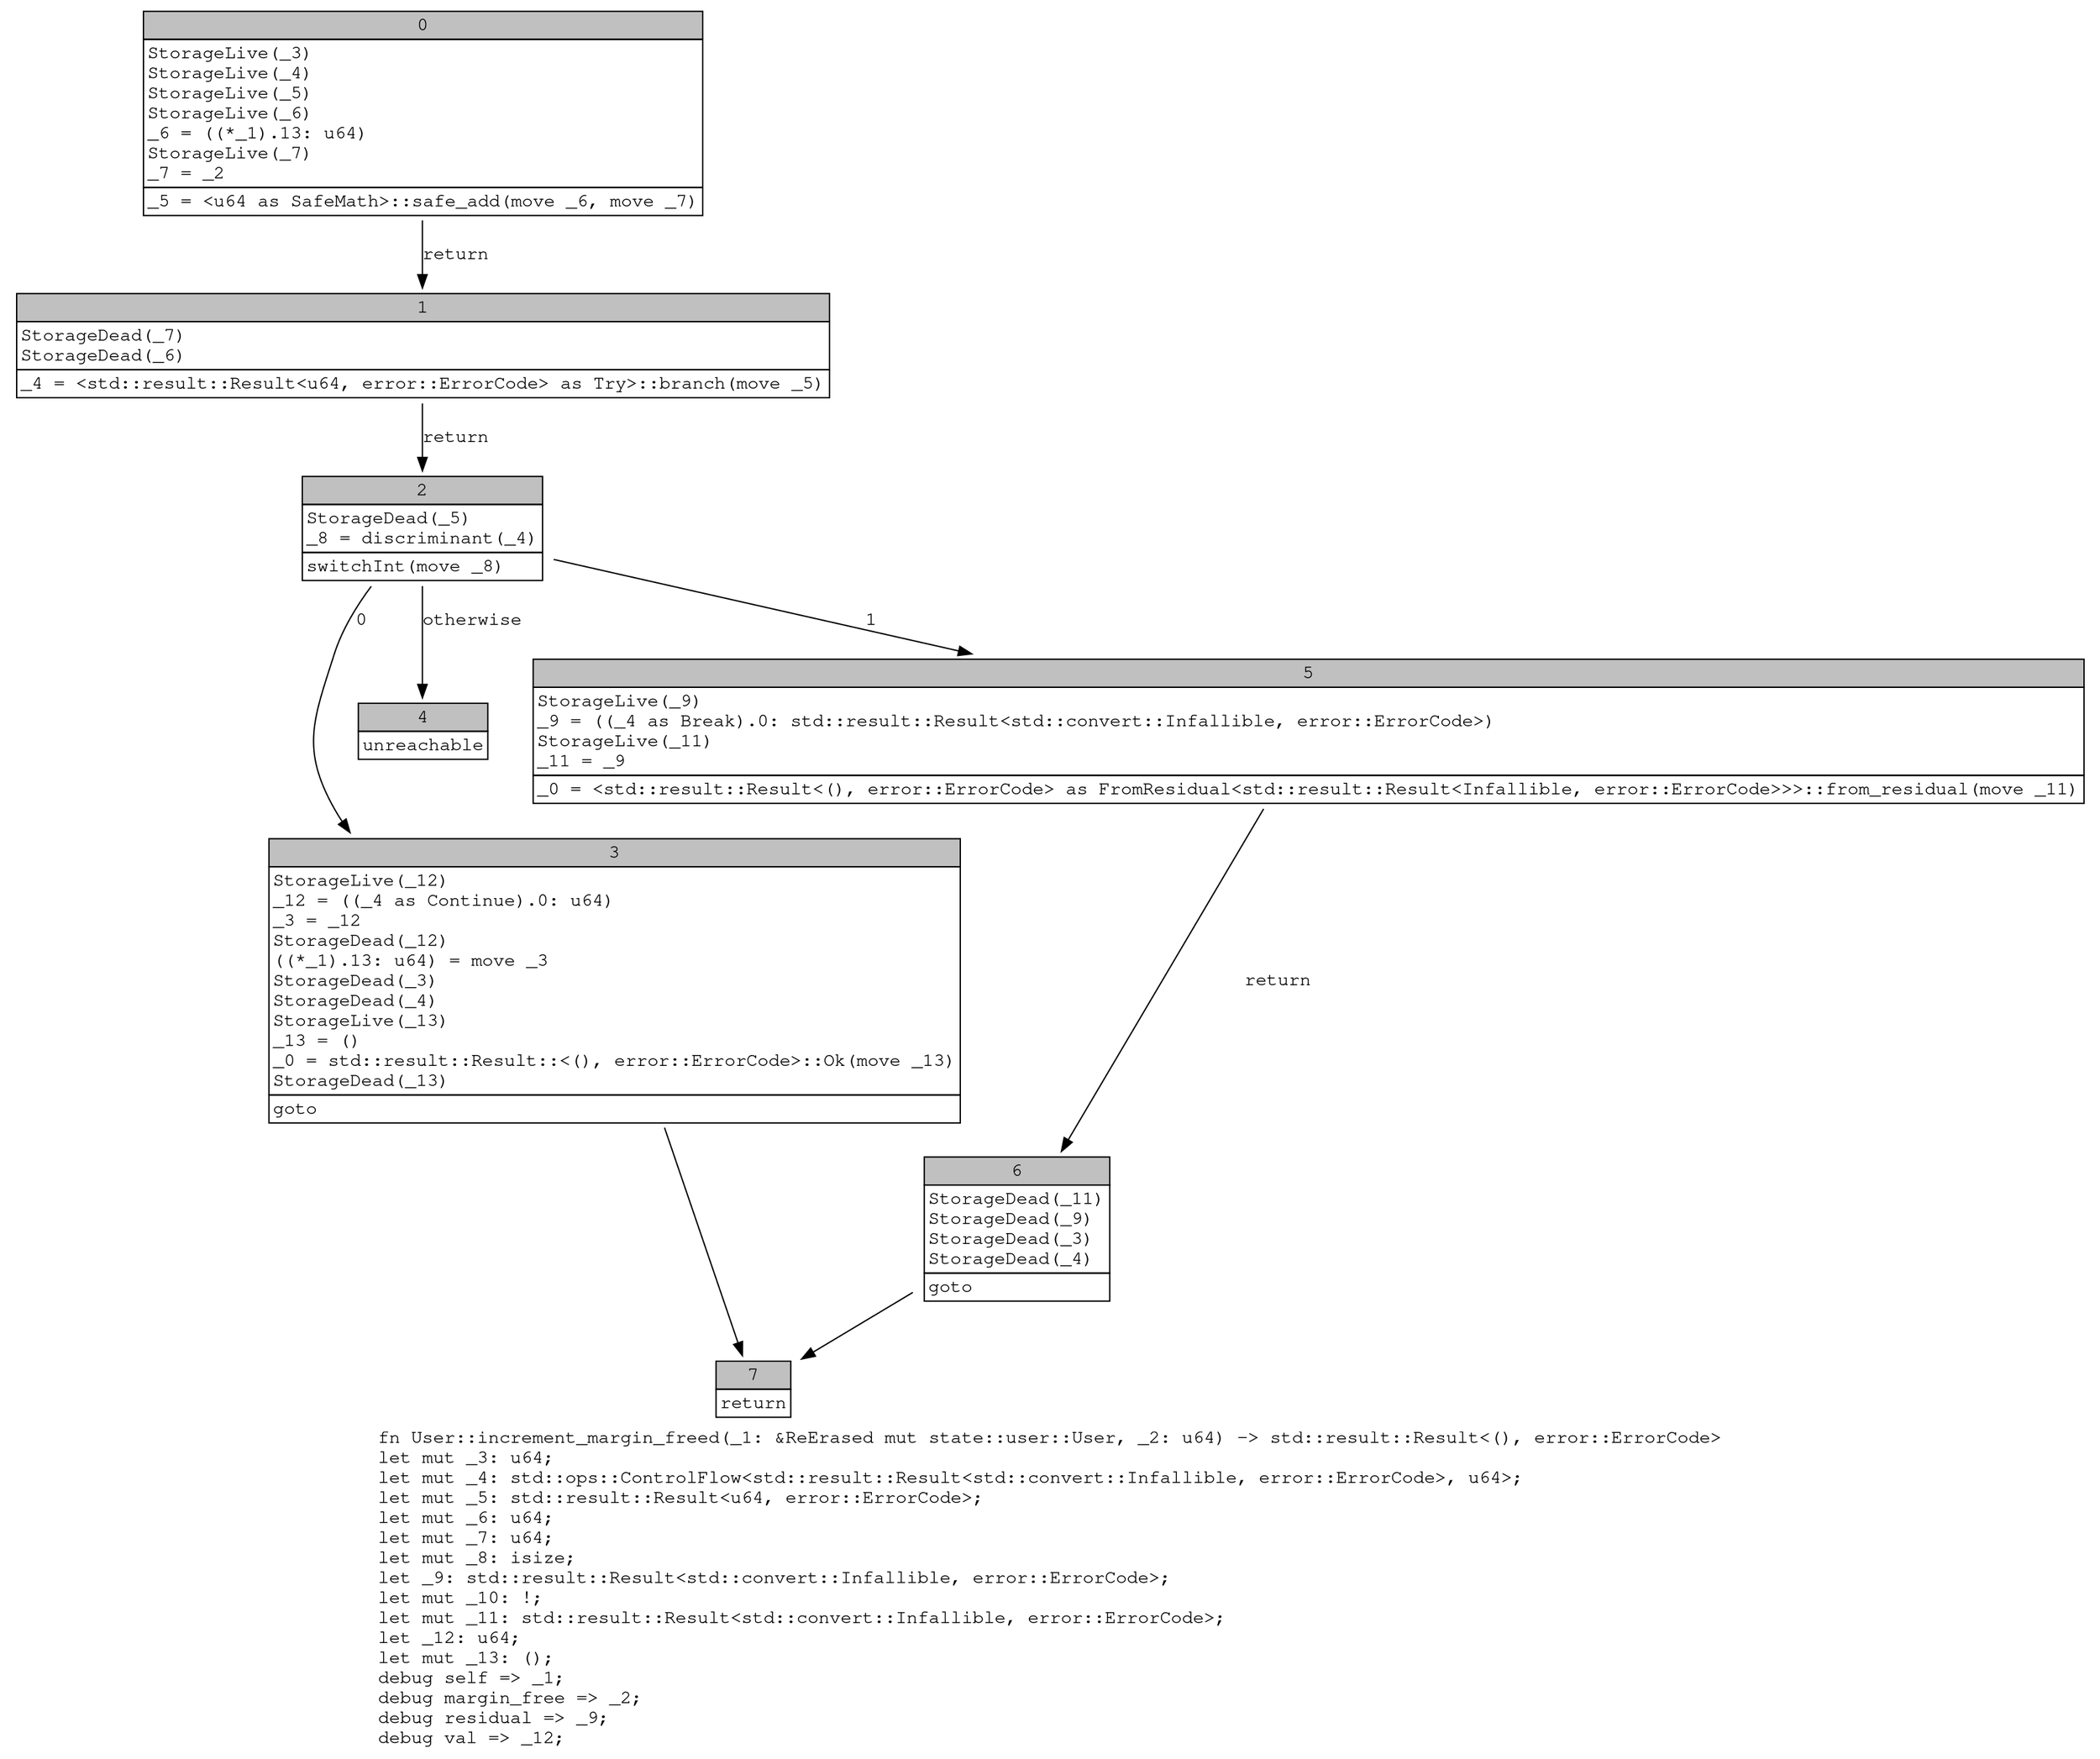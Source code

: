 digraph Mir_0_4313 {
    graph [fontname="Courier, monospace"];
    node [fontname="Courier, monospace"];
    edge [fontname="Courier, monospace"];
    label=<fn User::increment_margin_freed(_1: &amp;ReErased mut state::user::User, _2: u64) -&gt; std::result::Result&lt;(), error::ErrorCode&gt;<br align="left"/>let mut _3: u64;<br align="left"/>let mut _4: std::ops::ControlFlow&lt;std::result::Result&lt;std::convert::Infallible, error::ErrorCode&gt;, u64&gt;;<br align="left"/>let mut _5: std::result::Result&lt;u64, error::ErrorCode&gt;;<br align="left"/>let mut _6: u64;<br align="left"/>let mut _7: u64;<br align="left"/>let mut _8: isize;<br align="left"/>let _9: std::result::Result&lt;std::convert::Infallible, error::ErrorCode&gt;;<br align="left"/>let mut _10: !;<br align="left"/>let mut _11: std::result::Result&lt;std::convert::Infallible, error::ErrorCode&gt;;<br align="left"/>let _12: u64;<br align="left"/>let mut _13: ();<br align="left"/>debug self =&gt; _1;<br align="left"/>debug margin_free =&gt; _2;<br align="left"/>debug residual =&gt; _9;<br align="left"/>debug val =&gt; _12;<br align="left"/>>;
    bb0__0_4313 [shape="none", label=<<table border="0" cellborder="1" cellspacing="0"><tr><td bgcolor="gray" align="center" colspan="1">0</td></tr><tr><td align="left" balign="left">StorageLive(_3)<br/>StorageLive(_4)<br/>StorageLive(_5)<br/>StorageLive(_6)<br/>_6 = ((*_1).13: u64)<br/>StorageLive(_7)<br/>_7 = _2<br/></td></tr><tr><td align="left">_5 = &lt;u64 as SafeMath&gt;::safe_add(move _6, move _7)</td></tr></table>>];
    bb1__0_4313 [shape="none", label=<<table border="0" cellborder="1" cellspacing="0"><tr><td bgcolor="gray" align="center" colspan="1">1</td></tr><tr><td align="left" balign="left">StorageDead(_7)<br/>StorageDead(_6)<br/></td></tr><tr><td align="left">_4 = &lt;std::result::Result&lt;u64, error::ErrorCode&gt; as Try&gt;::branch(move _5)</td></tr></table>>];
    bb2__0_4313 [shape="none", label=<<table border="0" cellborder="1" cellspacing="0"><tr><td bgcolor="gray" align="center" colspan="1">2</td></tr><tr><td align="left" balign="left">StorageDead(_5)<br/>_8 = discriminant(_4)<br/></td></tr><tr><td align="left">switchInt(move _8)</td></tr></table>>];
    bb3__0_4313 [shape="none", label=<<table border="0" cellborder="1" cellspacing="0"><tr><td bgcolor="gray" align="center" colspan="1">3</td></tr><tr><td align="left" balign="left">StorageLive(_12)<br/>_12 = ((_4 as Continue).0: u64)<br/>_3 = _12<br/>StorageDead(_12)<br/>((*_1).13: u64) = move _3<br/>StorageDead(_3)<br/>StorageDead(_4)<br/>StorageLive(_13)<br/>_13 = ()<br/>_0 = std::result::Result::&lt;(), error::ErrorCode&gt;::Ok(move _13)<br/>StorageDead(_13)<br/></td></tr><tr><td align="left">goto</td></tr></table>>];
    bb4__0_4313 [shape="none", label=<<table border="0" cellborder="1" cellspacing="0"><tr><td bgcolor="gray" align="center" colspan="1">4</td></tr><tr><td align="left">unreachable</td></tr></table>>];
    bb5__0_4313 [shape="none", label=<<table border="0" cellborder="1" cellspacing="0"><tr><td bgcolor="gray" align="center" colspan="1">5</td></tr><tr><td align="left" balign="left">StorageLive(_9)<br/>_9 = ((_4 as Break).0: std::result::Result&lt;std::convert::Infallible, error::ErrorCode&gt;)<br/>StorageLive(_11)<br/>_11 = _9<br/></td></tr><tr><td align="left">_0 = &lt;std::result::Result&lt;(), error::ErrorCode&gt; as FromResidual&lt;std::result::Result&lt;Infallible, error::ErrorCode&gt;&gt;&gt;::from_residual(move _11)</td></tr></table>>];
    bb6__0_4313 [shape="none", label=<<table border="0" cellborder="1" cellspacing="0"><tr><td bgcolor="gray" align="center" colspan="1">6</td></tr><tr><td align="left" balign="left">StorageDead(_11)<br/>StorageDead(_9)<br/>StorageDead(_3)<br/>StorageDead(_4)<br/></td></tr><tr><td align="left">goto</td></tr></table>>];
    bb7__0_4313 [shape="none", label=<<table border="0" cellborder="1" cellspacing="0"><tr><td bgcolor="gray" align="center" colspan="1">7</td></tr><tr><td align="left">return</td></tr></table>>];
    bb0__0_4313 -> bb1__0_4313 [label="return"];
    bb1__0_4313 -> bb2__0_4313 [label="return"];
    bb2__0_4313 -> bb3__0_4313 [label="0"];
    bb2__0_4313 -> bb5__0_4313 [label="1"];
    bb2__0_4313 -> bb4__0_4313 [label="otherwise"];
    bb3__0_4313 -> bb7__0_4313 [label=""];
    bb5__0_4313 -> bb6__0_4313 [label="return"];
    bb6__0_4313 -> bb7__0_4313 [label=""];
}
